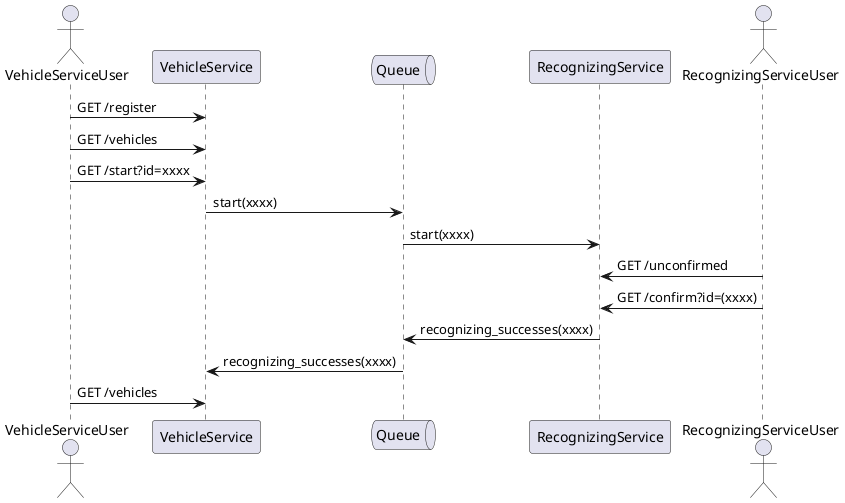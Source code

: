@startuml
actor       VehicleServiceUser      as uVehicle
participant VehicleService          as sVehicle
queue       Queue                   as RabbitMQ
participant RecognizingService      as sRecognizing
actor       RecognizingServiceUser  as uRecognizing

uVehicle -> sVehicle : GET /register
uVehicle -> sVehicle : GET /vehicles
uVehicle -> sVehicle : GET /start?id=xxxx
sVehicle -> RabbitMQ : start(xxxx)
RabbitMQ -> sRecognizing : start(xxxx)
uRecognizing -> sRecognizing : GET /unconfirmed
uRecognizing -> sRecognizing : GET /confirm?id=(xxxx)
sRecognizing -> RabbitMQ : recognizing_successes(xxxx)
RabbitMQ -> sVehicle : recognizing_successes(xxxx)
uVehicle -> sVehicle : GET /vehicles

@enduml

